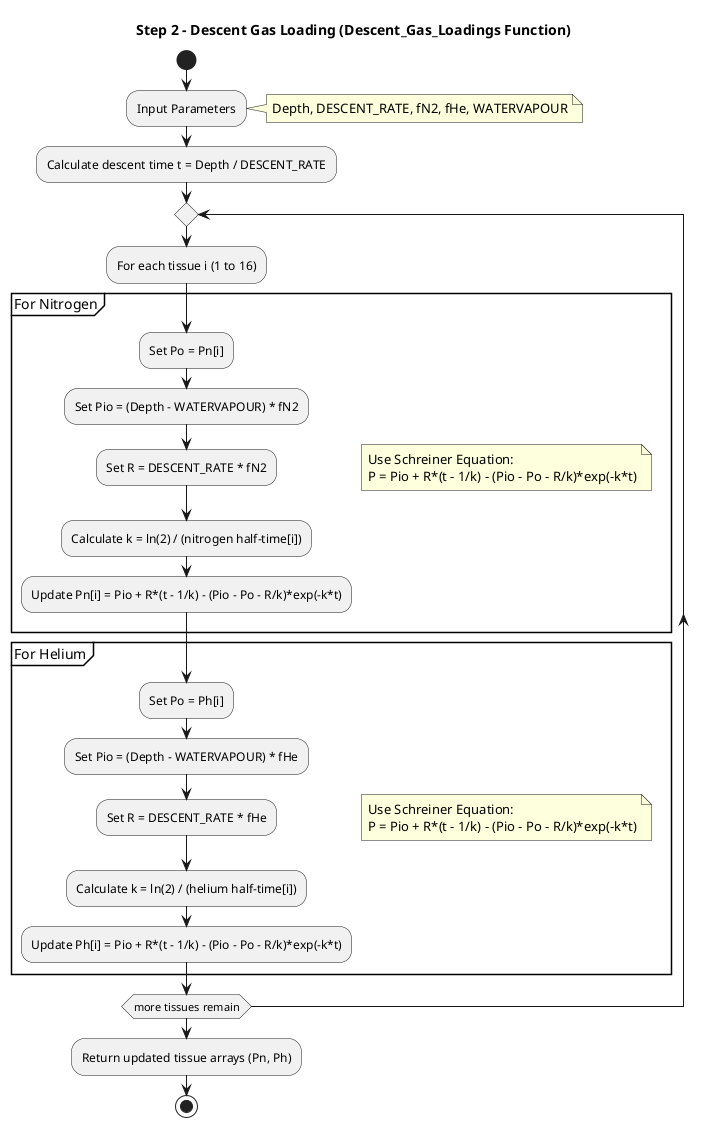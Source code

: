 ﻿@startuml Step2_Descent_Gas_Loadings
title Step 2 – Descent Gas Loading (Descent_Gas_Loadings Function)

start
:Input Parameters;
note right
Depth, DESCENT_RATE, fN2, fHe, WATERVAPOUR
end note

:Calculate descent time t = Depth / DESCENT_RATE;

repeat
  :For each tissue i (1 to 16);
  
  partition "For Nitrogen" {
    note right
      Use Schreiner Equation:
      P = Pio + R*(t - 1/k) - (Pio - Po - R/k)*exp(-k*t)
    end note
    :Set Po = Pn[i];
    :Set Pio = (Depth - WATERVAPOUR) * fN2;
    :Set R = DESCENT_RATE * fN2;
    :Calculate k = ln(2) / (nitrogen half-time[i]);
    :Update Pn[i] = Pio + R*(t - 1/k) - (Pio - Po - R/k)*exp(-k*t);
  }
  
  partition "For Helium"
        note right
          Use Schreiner Equation:
          P = Pio + R*(t - 1/k) - (Pio - Po - R/k)*exp(-k*t)
        end note
        :Set Po = Ph[i];
        :Set Pio = (Depth - WATERVAPOUR) * fHe;
        :Set R = DESCENT_RATE * fHe;
        :Calculate k = ln(2) / (helium half-time[i]);
        :Update Ph[i] = Pio + R*(t - 1/k) - (Pio - Po - R/k)*exp(-k*t);
    }
repeat while (more tissues remain)

:Return updated tissue arrays (Pn, Ph);
stop

@enduml
